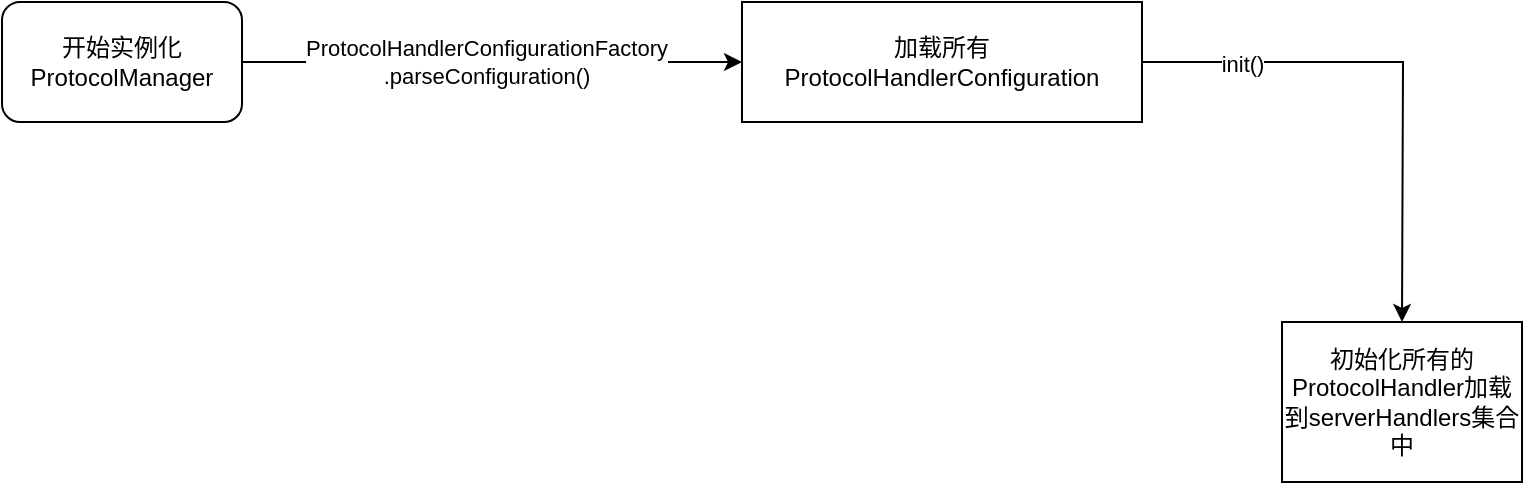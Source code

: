 <mxfile version="21.3.6" type="github">
  <diagram id="C5RBs43oDa-KdzZeNtuy" name="Page-1">
    <mxGraphModel dx="1426" dy="746" grid="1" gridSize="10" guides="1" tooltips="1" connect="1" arrows="1" fold="1" page="1" pageScale="1" pageWidth="827" pageHeight="1169" math="0" shadow="0">
      <root>
        <mxCell id="WIyWlLk6GJQsqaUBKTNV-0" />
        <mxCell id="WIyWlLk6GJQsqaUBKTNV-1" parent="WIyWlLk6GJQsqaUBKTNV-0" />
        <mxCell id="rPh_Rtvi6WQFskPihU3d-2" style="edgeStyle=orthogonalEdgeStyle;rounded=0;orthogonalLoop=1;jettySize=auto;html=1;" edge="1" parent="WIyWlLk6GJQsqaUBKTNV-1" source="rPh_Rtvi6WQFskPihU3d-1">
          <mxGeometry relative="1" as="geometry">
            <mxPoint x="400" y="150" as="targetPoint" />
          </mxGeometry>
        </mxCell>
        <mxCell id="rPh_Rtvi6WQFskPihU3d-3" value="ProtocolHandlerConfigurationFactory&lt;br&gt;.parseConfiguration()" style="edgeLabel;html=1;align=center;verticalAlign=middle;resizable=0;points=[];" vertex="1" connectable="0" parent="rPh_Rtvi6WQFskPihU3d-2">
          <mxGeometry x="-0.229" y="1" relative="1" as="geometry">
            <mxPoint x="25" y="1" as="offset" />
          </mxGeometry>
        </mxCell>
        <mxCell id="rPh_Rtvi6WQFskPihU3d-1" value="开始实例化ProtocolManager" style="rounded=1;whiteSpace=wrap;html=1;" vertex="1" parent="WIyWlLk6GJQsqaUBKTNV-1">
          <mxGeometry x="30" y="120" width="120" height="60" as="geometry" />
        </mxCell>
        <mxCell id="rPh_Rtvi6WQFskPihU3d-5" style="edgeStyle=orthogonalEdgeStyle;rounded=0;orthogonalLoop=1;jettySize=auto;html=1;" edge="1" parent="WIyWlLk6GJQsqaUBKTNV-1" source="rPh_Rtvi6WQFskPihU3d-4">
          <mxGeometry relative="1" as="geometry">
            <mxPoint x="730" y="280" as="targetPoint" />
          </mxGeometry>
        </mxCell>
        <mxCell id="rPh_Rtvi6WQFskPihU3d-6" value="init()" style="edgeLabel;html=1;align=center;verticalAlign=middle;resizable=0;points=[];" vertex="1" connectable="0" parent="rPh_Rtvi6WQFskPihU3d-5">
          <mxGeometry x="-0.616" y="-1" relative="1" as="geometry">
            <mxPoint as="offset" />
          </mxGeometry>
        </mxCell>
        <mxCell id="rPh_Rtvi6WQFskPihU3d-4" value="加载所有ProtocolHandlerConfiguration" style="rounded=0;whiteSpace=wrap;html=1;" vertex="1" parent="WIyWlLk6GJQsqaUBKTNV-1">
          <mxGeometry x="400" y="120" width="200" height="60" as="geometry" />
        </mxCell>
        <mxCell id="rPh_Rtvi6WQFskPihU3d-7" value="初始化所有的ProtocolHandler加载到serverHandlers集合中" style="rounded=0;whiteSpace=wrap;html=1;" vertex="1" parent="WIyWlLk6GJQsqaUBKTNV-1">
          <mxGeometry x="670" y="280" width="120" height="80" as="geometry" />
        </mxCell>
      </root>
    </mxGraphModel>
  </diagram>
</mxfile>
